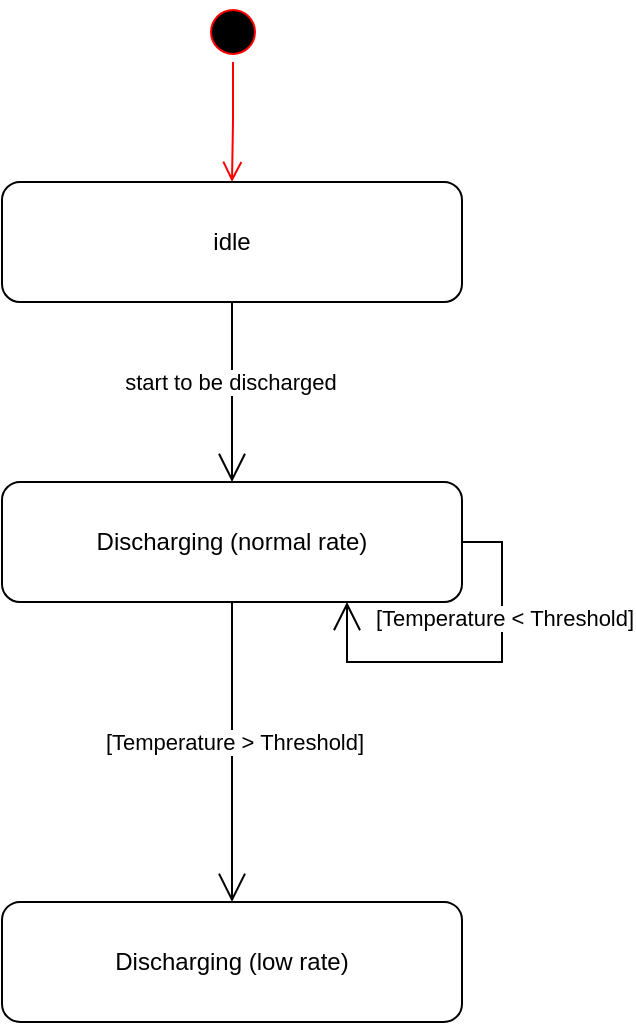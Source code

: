 <mxfile version="24.8.4">
  <diagram name="Page-1" id="exacSysGWLf1CVPiiuh2">
    <mxGraphModel dx="1107" dy="649" grid="1" gridSize="10" guides="1" tooltips="1" connect="1" arrows="1" fold="1" page="1" pageScale="1" pageWidth="850" pageHeight="1100" math="0" shadow="0">
      <root>
        <mxCell id="0" />
        <mxCell id="1" parent="0" />
        <mxCell id="dDaNMP7zR24mxt8VdDjp-1" value="" style="ellipse;html=1;shape=startState;fillColor=#000000;strokeColor=#ff0000;" vertex="1" parent="1">
          <mxGeometry x="450.5" y="280" width="30" height="30" as="geometry" />
        </mxCell>
        <mxCell id="dDaNMP7zR24mxt8VdDjp-2" value="" style="edgeStyle=orthogonalEdgeStyle;html=1;verticalAlign=bottom;endArrow=open;endSize=8;strokeColor=#ff0000;rounded=0;entryX=0.5;entryY=0;entryDx=0;entryDy=0;" edge="1" parent="1" source="dDaNMP7zR24mxt8VdDjp-1" target="dDaNMP7zR24mxt8VdDjp-3">
          <mxGeometry relative="1" as="geometry">
            <mxPoint x="415" y="370" as="targetPoint" />
          </mxGeometry>
        </mxCell>
        <mxCell id="dDaNMP7zR24mxt8VdDjp-3" value="idle" style="rounded=1;whiteSpace=wrap;html=1;" vertex="1" parent="1">
          <mxGeometry x="350" y="370" width="230" height="60" as="geometry" />
        </mxCell>
        <mxCell id="dDaNMP7zR24mxt8VdDjp-6" value="Discharging (normal rate)" style="rounded=1;whiteSpace=wrap;html=1;" vertex="1" parent="1">
          <mxGeometry x="350" y="520" width="230" height="60" as="geometry" />
        </mxCell>
        <mxCell id="dDaNMP7zR24mxt8VdDjp-7" value="" style="endArrow=open;endFill=1;endSize=12;html=1;rounded=0;entryX=0.5;entryY=0;entryDx=0;entryDy=0;exitX=0.5;exitY=1;exitDx=0;exitDy=0;" edge="1" parent="1" source="dDaNMP7zR24mxt8VdDjp-3" target="dDaNMP7zR24mxt8VdDjp-6">
          <mxGeometry width="160" relative="1" as="geometry">
            <mxPoint x="340" y="420" as="sourcePoint" />
            <mxPoint x="500" y="420" as="targetPoint" />
          </mxGeometry>
        </mxCell>
        <mxCell id="dDaNMP7zR24mxt8VdDjp-8" value="start to be discharged" style="edgeLabel;html=1;align=center;verticalAlign=middle;resizable=0;points=[];" vertex="1" connectable="0" parent="dDaNMP7zR24mxt8VdDjp-7">
          <mxGeometry x="-0.116" y="-1" relative="1" as="geometry">
            <mxPoint as="offset" />
          </mxGeometry>
        </mxCell>
        <mxCell id="dDaNMP7zR24mxt8VdDjp-13" value="Discharging (low rate)" style="rounded=1;whiteSpace=wrap;html=1;" vertex="1" parent="1">
          <mxGeometry x="350" y="729.94" width="230" height="60" as="geometry" />
        </mxCell>
        <mxCell id="dDaNMP7zR24mxt8VdDjp-14" value="" style="endArrow=open;endFill=1;endSize=12;html=1;rounded=0;entryX=0.5;entryY=0;entryDx=0;entryDy=0;exitX=0.5;exitY=1;exitDx=0;exitDy=0;" edge="1" parent="1" source="dDaNMP7zR24mxt8VdDjp-6" target="dDaNMP7zR24mxt8VdDjp-13">
          <mxGeometry width="160" relative="1" as="geometry">
            <mxPoint x="350" y="520" as="sourcePoint" />
            <mxPoint x="510" y="520" as="targetPoint" />
          </mxGeometry>
        </mxCell>
        <mxCell id="dDaNMP7zR24mxt8VdDjp-15" value="[Temperature &amp;gt; Threshold]" style="edgeLabel;html=1;align=center;verticalAlign=middle;resizable=0;points=[];" vertex="1" connectable="0" parent="dDaNMP7zR24mxt8VdDjp-14">
          <mxGeometry x="-0.074" y="1" relative="1" as="geometry">
            <mxPoint as="offset" />
          </mxGeometry>
        </mxCell>
        <mxCell id="dDaNMP7zR24mxt8VdDjp-16" style="edgeStyle=orthogonalEdgeStyle;rounded=0;orthogonalLoop=1;jettySize=auto;html=1;exitX=1;exitY=0.5;exitDx=0;exitDy=0;entryX=0.75;entryY=1;entryDx=0;entryDy=0;endArrow=open;endFill=0;endSize=12;" edge="1" parent="1" source="dDaNMP7zR24mxt8VdDjp-6" target="dDaNMP7zR24mxt8VdDjp-6">
          <mxGeometry relative="1" as="geometry">
            <Array as="points">
              <mxPoint x="600" y="550" />
              <mxPoint x="600" y="610" />
              <mxPoint x="523" y="610" />
            </Array>
          </mxGeometry>
        </mxCell>
        <mxCell id="dDaNMP7zR24mxt8VdDjp-17" value="[Temperature &amp;lt; Threshold]" style="edgeLabel;html=1;align=center;verticalAlign=middle;resizable=0;points=[];" vertex="1" connectable="0" parent="dDaNMP7zR24mxt8VdDjp-16">
          <mxGeometry x="-0.388" y="1" relative="1" as="geometry">
            <mxPoint as="offset" />
          </mxGeometry>
        </mxCell>
      </root>
    </mxGraphModel>
  </diagram>
</mxfile>
